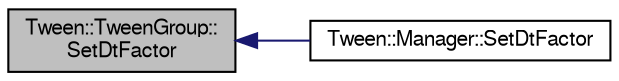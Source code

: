 digraph "Tween::TweenGroup::SetDtFactor"
{
  bgcolor="transparent";
  edge [fontname="FreeSans",fontsize="10",labelfontname="FreeSans",labelfontsize="10"];
  node [fontname="FreeSans",fontsize="10",shape=record];
  rankdir="LR";
  Node1 [label="Tween::TweenGroup::\lSetDtFactor",height=0.2,width=0.4,color="black", fillcolor="grey75", style="filled" fontcolor="black"];
  Node1 -> Node2 [dir="back",color="midnightblue",fontsize="10",style="solid",fontname="FreeSans"];
  Node2 [label="Tween::Manager::SetDtFactor",height=0.2,width=0.4,color="black",URL="$classTween_1_1Manager.html#a937a9c4732362eedb7dbaaa6d2f5061d"];
}
